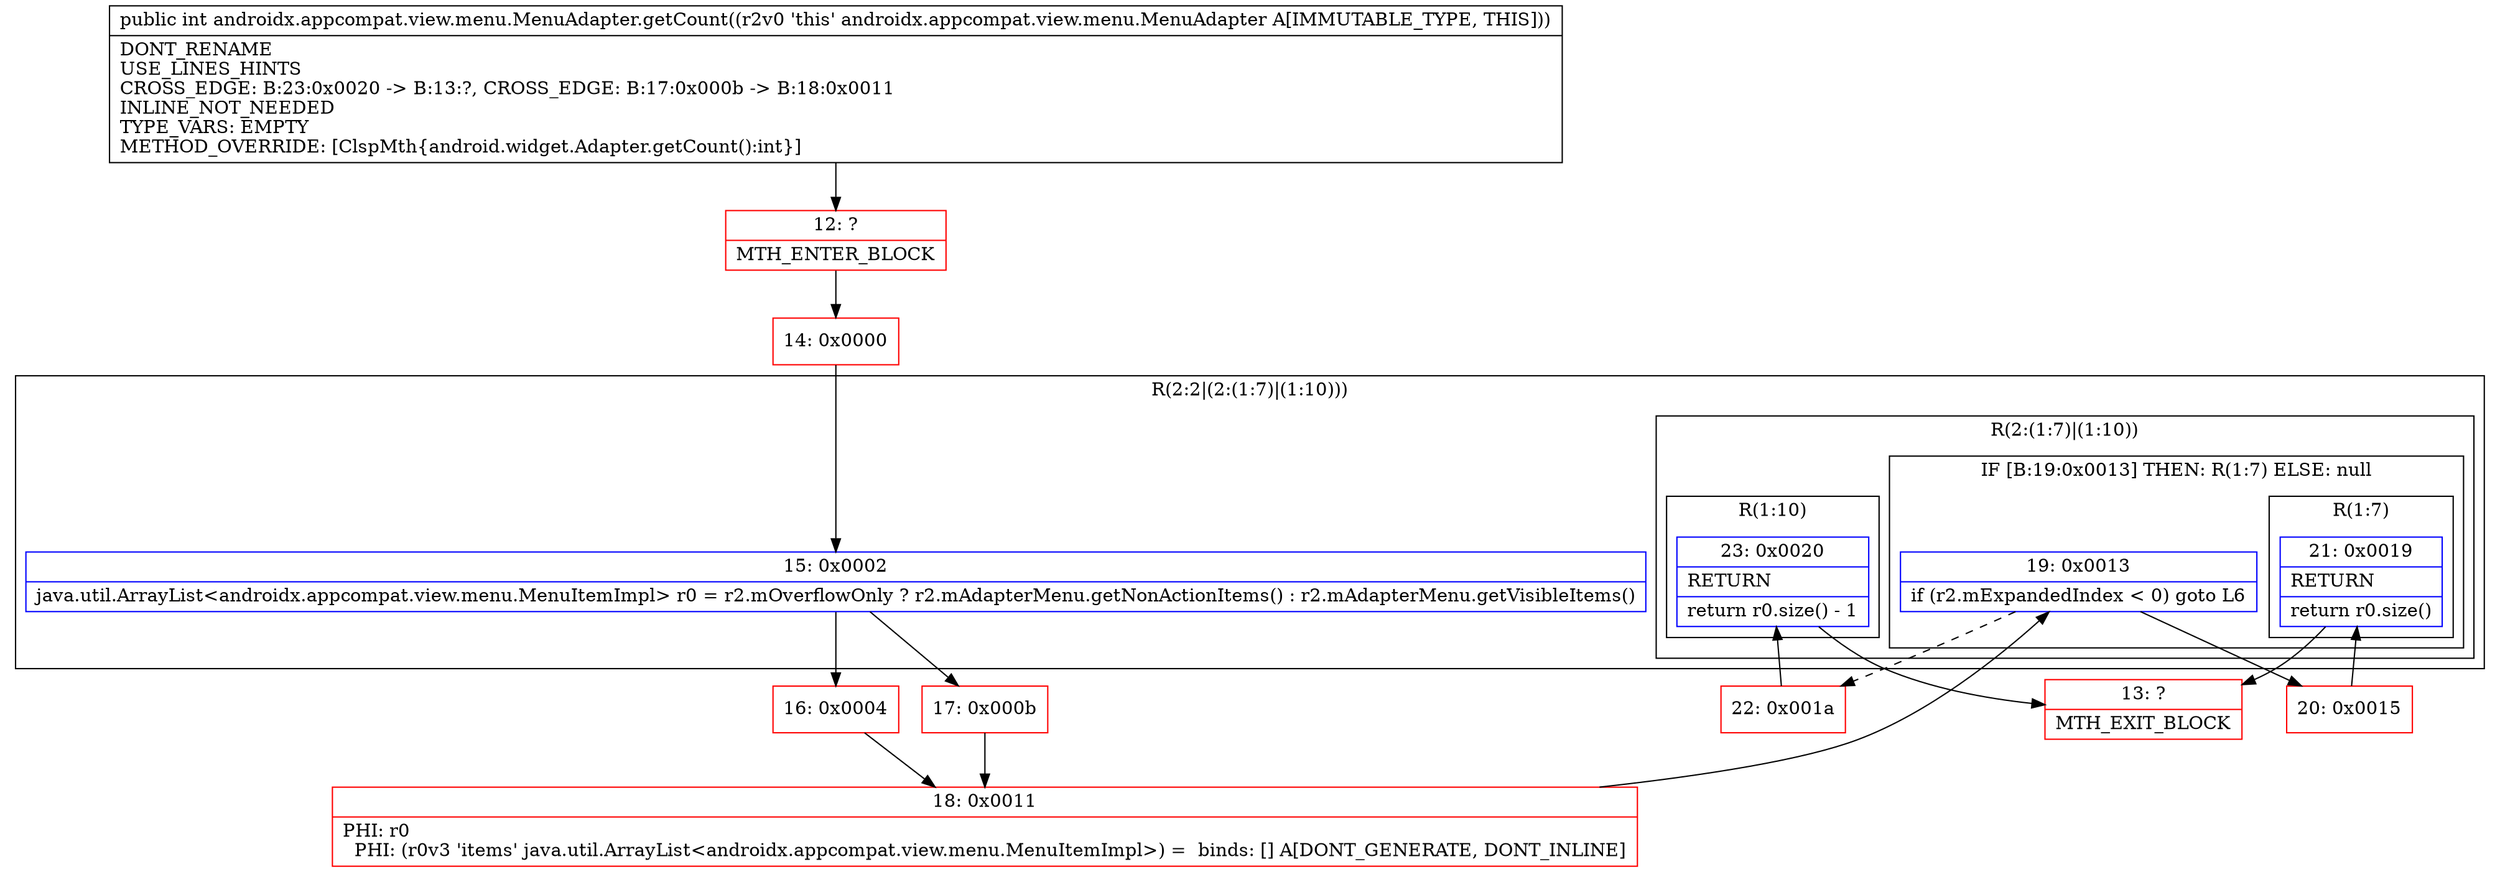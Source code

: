digraph "CFG forandroidx.appcompat.view.menu.MenuAdapter.getCount()I" {
subgraph cluster_Region_1387435059 {
label = "R(2:2|(2:(1:7)|(1:10)))";
node [shape=record,color=blue];
Node_15 [shape=record,label="{15\:\ 0x0002|java.util.ArrayList\<androidx.appcompat.view.menu.MenuItemImpl\> r0 = r2.mOverflowOnly ? r2.mAdapterMenu.getNonActionItems() : r2.mAdapterMenu.getVisibleItems()\l}"];
subgraph cluster_Region_812281559 {
label = "R(2:(1:7)|(1:10))";
node [shape=record,color=blue];
subgraph cluster_IfRegion_530450992 {
label = "IF [B:19:0x0013] THEN: R(1:7) ELSE: null";
node [shape=record,color=blue];
Node_19 [shape=record,label="{19\:\ 0x0013|if (r2.mExpandedIndex \< 0) goto L6\l}"];
subgraph cluster_Region_21402265 {
label = "R(1:7)";
node [shape=record,color=blue];
Node_21 [shape=record,label="{21\:\ 0x0019|RETURN\l|return r0.size()\l}"];
}
}
subgraph cluster_Region_1800628434 {
label = "R(1:10)";
node [shape=record,color=blue];
Node_23 [shape=record,label="{23\:\ 0x0020|RETURN\l|return r0.size() \- 1\l}"];
}
}
}
Node_12 [shape=record,color=red,label="{12\:\ ?|MTH_ENTER_BLOCK\l}"];
Node_14 [shape=record,color=red,label="{14\:\ 0x0000}"];
Node_16 [shape=record,color=red,label="{16\:\ 0x0004}"];
Node_18 [shape=record,color=red,label="{18\:\ 0x0011|PHI: r0 \l  PHI: (r0v3 'items' java.util.ArrayList\<androidx.appcompat.view.menu.MenuItemImpl\>) =  binds: [] A[DONT_GENERATE, DONT_INLINE]\l}"];
Node_20 [shape=record,color=red,label="{20\:\ 0x0015}"];
Node_13 [shape=record,color=red,label="{13\:\ ?|MTH_EXIT_BLOCK\l}"];
Node_22 [shape=record,color=red,label="{22\:\ 0x001a}"];
Node_17 [shape=record,color=red,label="{17\:\ 0x000b}"];
MethodNode[shape=record,label="{public int androidx.appcompat.view.menu.MenuAdapter.getCount((r2v0 'this' androidx.appcompat.view.menu.MenuAdapter A[IMMUTABLE_TYPE, THIS]))  | DONT_RENAME\lUSE_LINES_HINTS\lCROSS_EDGE: B:23:0x0020 \-\> B:13:?, CROSS_EDGE: B:17:0x000b \-\> B:18:0x0011\lINLINE_NOT_NEEDED\lTYPE_VARS: EMPTY\lMETHOD_OVERRIDE: [ClspMth\{android.widget.Adapter.getCount():int\}]\l}"];
MethodNode -> Node_12;Node_15 -> Node_16;
Node_15 -> Node_17;
Node_19 -> Node_20;
Node_19 -> Node_22[style=dashed];
Node_21 -> Node_13;
Node_23 -> Node_13;
Node_12 -> Node_14;
Node_14 -> Node_15;
Node_16 -> Node_18;
Node_18 -> Node_19;
Node_20 -> Node_21;
Node_22 -> Node_23;
Node_17 -> Node_18;
}

